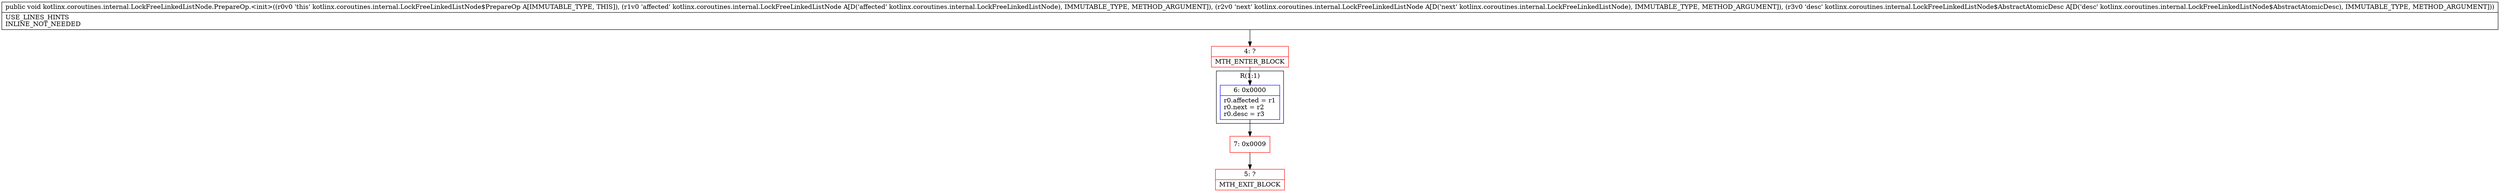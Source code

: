 digraph "CFG forkotlinx.coroutines.internal.LockFreeLinkedListNode.PrepareOp.\<init\>(Lkotlinx\/coroutines\/internal\/LockFreeLinkedListNode;Lkotlinx\/coroutines\/internal\/LockFreeLinkedListNode;Lkotlinx\/coroutines\/internal\/LockFreeLinkedListNode$AbstractAtomicDesc;)V" {
subgraph cluster_Region_1008764114 {
label = "R(1:1)";
node [shape=record,color=blue];
Node_6 [shape=record,label="{6\:\ 0x0000|r0.affected = r1\lr0.next = r2\lr0.desc = r3\l}"];
}
Node_4 [shape=record,color=red,label="{4\:\ ?|MTH_ENTER_BLOCK\l}"];
Node_7 [shape=record,color=red,label="{7\:\ 0x0009}"];
Node_5 [shape=record,color=red,label="{5\:\ ?|MTH_EXIT_BLOCK\l}"];
MethodNode[shape=record,label="{public void kotlinx.coroutines.internal.LockFreeLinkedListNode.PrepareOp.\<init\>((r0v0 'this' kotlinx.coroutines.internal.LockFreeLinkedListNode$PrepareOp A[IMMUTABLE_TYPE, THIS]), (r1v0 'affected' kotlinx.coroutines.internal.LockFreeLinkedListNode A[D('affected' kotlinx.coroutines.internal.LockFreeLinkedListNode), IMMUTABLE_TYPE, METHOD_ARGUMENT]), (r2v0 'next' kotlinx.coroutines.internal.LockFreeLinkedListNode A[D('next' kotlinx.coroutines.internal.LockFreeLinkedListNode), IMMUTABLE_TYPE, METHOD_ARGUMENT]), (r3v0 'desc' kotlinx.coroutines.internal.LockFreeLinkedListNode$AbstractAtomicDesc A[D('desc' kotlinx.coroutines.internal.LockFreeLinkedListNode$AbstractAtomicDesc), IMMUTABLE_TYPE, METHOD_ARGUMENT]))  | USE_LINES_HINTS\lINLINE_NOT_NEEDED\l}"];
MethodNode -> Node_4;Node_6 -> Node_7;
Node_4 -> Node_6;
Node_7 -> Node_5;
}


